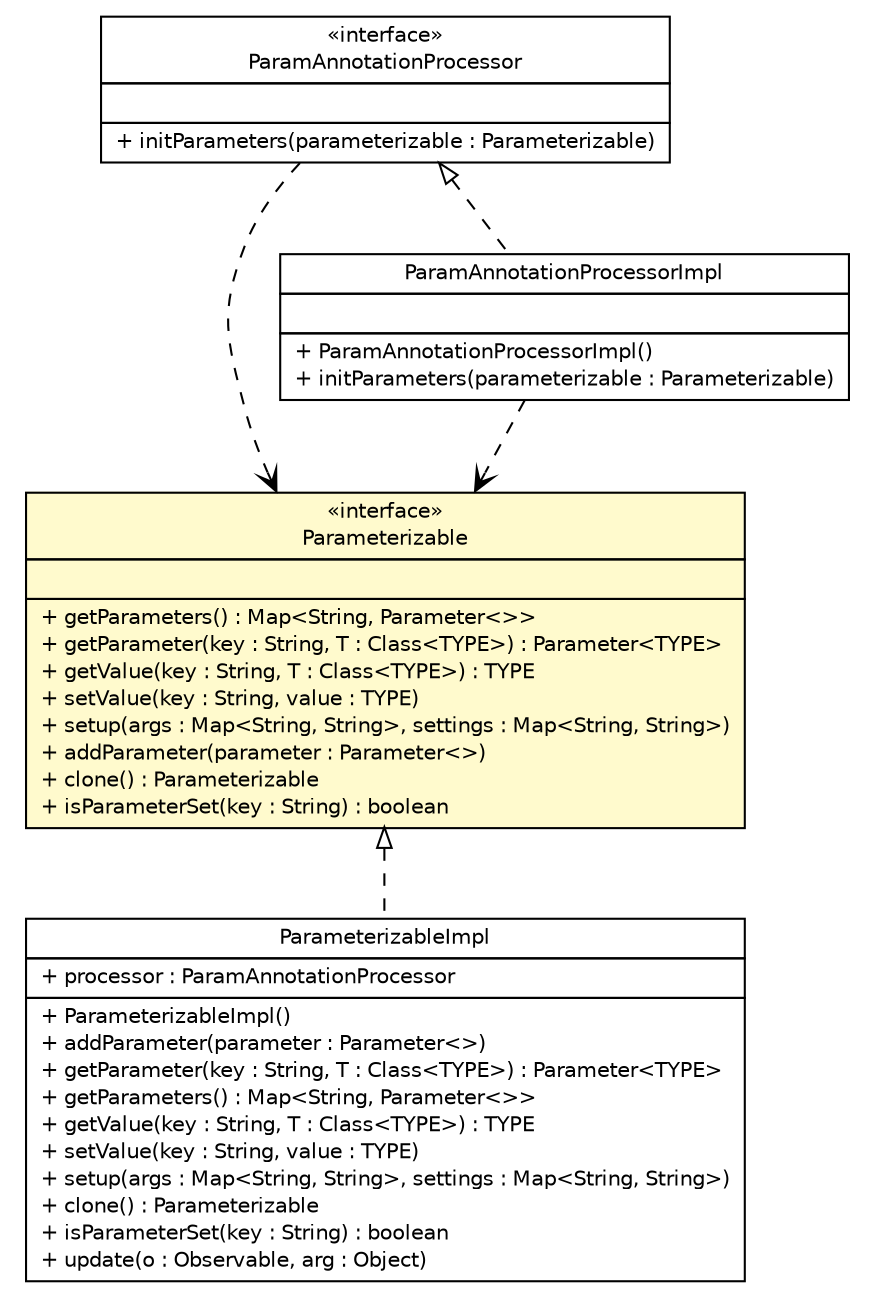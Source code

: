 #!/usr/local/bin/dot
#
# Class diagram 
# Generated by UMLGraph version R5_6 (http://www.umlgraph.org/)
#

digraph G {
	edge [fontname="Helvetica",fontsize=10,labelfontname="Helvetica",labelfontsize=10];
	node [fontname="Helvetica",fontsize=10,shape=plaintext];
	nodesep=0.25;
	ranksep=0.5;
	// com.vectorprint.configuration.parameters.ParameterizableImpl
	c5289 [label=<<table title="com.vectorprint.configuration.parameters.ParameterizableImpl" border="0" cellborder="1" cellspacing="0" cellpadding="2" port="p" href="./ParameterizableImpl.html">
		<tr><td><table border="0" cellspacing="0" cellpadding="1">
<tr><td align="center" balign="center"> ParameterizableImpl </td></tr>
		</table></td></tr>
		<tr><td><table border="0" cellspacing="0" cellpadding="1">
<tr><td align="left" balign="left"> + processor : ParamAnnotationProcessor </td></tr>
		</table></td></tr>
		<tr><td><table border="0" cellspacing="0" cellpadding="1">
<tr><td align="left" balign="left"> + ParameterizableImpl() </td></tr>
<tr><td align="left" balign="left"> + addParameter(parameter : Parameter&lt;&gt;) </td></tr>
<tr><td align="left" balign="left"> + getParameter(key : String, T : Class&lt;TYPE&gt;) : Parameter&lt;TYPE&gt; </td></tr>
<tr><td align="left" balign="left"> + getParameters() : Map&lt;String, Parameter&lt;&gt;&gt; </td></tr>
<tr><td align="left" balign="left"> + getValue(key : String, T : Class&lt;TYPE&gt;) : TYPE </td></tr>
<tr><td align="left" balign="left"> + setValue(key : String, value : TYPE) </td></tr>
<tr><td align="left" balign="left"> + setup(args : Map&lt;String, String&gt;, settings : Map&lt;String, String&gt;) </td></tr>
<tr><td align="left" balign="left"> + clone() : Parameterizable </td></tr>
<tr><td align="left" balign="left"> + isParameterSet(key : String) : boolean </td></tr>
<tr><td align="left" balign="left"> + update(o : Observable, arg : Object) </td></tr>
		</table></td></tr>
		</table>>, URL="./ParameterizableImpl.html", fontname="Helvetica", fontcolor="black", fontsize=10.0];
	// com.vectorprint.configuration.parameters.Parameterizable
	c5308 [label=<<table title="com.vectorprint.configuration.parameters.Parameterizable" border="0" cellborder="1" cellspacing="0" cellpadding="2" port="p" bgcolor="lemonChiffon" href="./Parameterizable.html">
		<tr><td><table border="0" cellspacing="0" cellpadding="1">
<tr><td align="center" balign="center"> &#171;interface&#187; </td></tr>
<tr><td align="center" balign="center"> Parameterizable </td></tr>
		</table></td></tr>
		<tr><td><table border="0" cellspacing="0" cellpadding="1">
<tr><td align="left" balign="left">  </td></tr>
		</table></td></tr>
		<tr><td><table border="0" cellspacing="0" cellpadding="1">
<tr><td align="left" balign="left"> + getParameters() : Map&lt;String, Parameter&lt;&gt;&gt; </td></tr>
<tr><td align="left" balign="left"> + getParameter(key : String, T : Class&lt;TYPE&gt;) : Parameter&lt;TYPE&gt; </td></tr>
<tr><td align="left" balign="left"> + getValue(key : String, T : Class&lt;TYPE&gt;) : TYPE </td></tr>
<tr><td align="left" balign="left"> + setValue(key : String, value : TYPE) </td></tr>
<tr><td align="left" balign="left"> + setup(args : Map&lt;String, String&gt;, settings : Map&lt;String, String&gt;) </td></tr>
<tr><td align="left" balign="left"> + addParameter(parameter : Parameter&lt;&gt;) </td></tr>
<tr><td align="left" balign="left"> + clone() : Parameterizable </td></tr>
<tr><td align="left" balign="left"> + isParameterSet(key : String) : boolean </td></tr>
		</table></td></tr>
		</table>>, URL="./Parameterizable.html", fontname="Helvetica", fontcolor="black", fontsize=10.0];
	// com.vectorprint.configuration.parameters.annotation.ParamAnnotationProcessorImpl
	c5321 [label=<<table title="com.vectorprint.configuration.parameters.annotation.ParamAnnotationProcessorImpl" border="0" cellborder="1" cellspacing="0" cellpadding="2" port="p" href="./annotation/ParamAnnotationProcessorImpl.html">
		<tr><td><table border="0" cellspacing="0" cellpadding="1">
<tr><td align="center" balign="center"> ParamAnnotationProcessorImpl </td></tr>
		</table></td></tr>
		<tr><td><table border="0" cellspacing="0" cellpadding="1">
<tr><td align="left" balign="left">  </td></tr>
		</table></td></tr>
		<tr><td><table border="0" cellspacing="0" cellpadding="1">
<tr><td align="left" balign="left"> + ParamAnnotationProcessorImpl() </td></tr>
<tr><td align="left" balign="left"> + initParameters(parameterizable : Parameterizable) </td></tr>
		</table></td></tr>
		</table>>, URL="./annotation/ParamAnnotationProcessorImpl.html", fontname="Helvetica", fontcolor="black", fontsize=10.0];
	// com.vectorprint.configuration.parameters.annotation.ParamAnnotationProcessor
	c5322 [label=<<table title="com.vectorprint.configuration.parameters.annotation.ParamAnnotationProcessor" border="0" cellborder="1" cellspacing="0" cellpadding="2" port="p" href="./annotation/ParamAnnotationProcessor.html">
		<tr><td><table border="0" cellspacing="0" cellpadding="1">
<tr><td align="center" balign="center"> &#171;interface&#187; </td></tr>
<tr><td align="center" balign="center"> ParamAnnotationProcessor </td></tr>
		</table></td></tr>
		<tr><td><table border="0" cellspacing="0" cellpadding="1">
<tr><td align="left" balign="left">  </td></tr>
		</table></td></tr>
		<tr><td><table border="0" cellspacing="0" cellpadding="1">
<tr><td align="left" balign="left"> + initParameters(parameterizable : Parameterizable) </td></tr>
		</table></td></tr>
		</table>>, URL="./annotation/ParamAnnotationProcessor.html", fontname="Helvetica", fontcolor="black", fontsize=10.0];
	//com.vectorprint.configuration.parameters.ParameterizableImpl implements com.vectorprint.configuration.parameters.Parameterizable
	c5308:p -> c5289:p [dir=back,arrowtail=empty,style=dashed];
	//com.vectorprint.configuration.parameters.annotation.ParamAnnotationProcessorImpl implements com.vectorprint.configuration.parameters.annotation.ParamAnnotationProcessor
	c5322:p -> c5321:p [dir=back,arrowtail=empty,style=dashed];
	// com.vectorprint.configuration.parameters.annotation.ParamAnnotationProcessorImpl DEPEND com.vectorprint.configuration.parameters.Parameterizable
	c5321:p -> c5308:p [taillabel="", label="", headlabel="", fontname="Helvetica", fontcolor="black", fontsize=10.0, color="black", arrowhead=open, style=dashed];
	// com.vectorprint.configuration.parameters.annotation.ParamAnnotationProcessor DEPEND com.vectorprint.configuration.parameters.Parameterizable
	c5322:p -> c5308:p [taillabel="", label="", headlabel="", fontname="Helvetica", fontcolor="black", fontsize=10.0, color="black", arrowhead=open, style=dashed];
}

